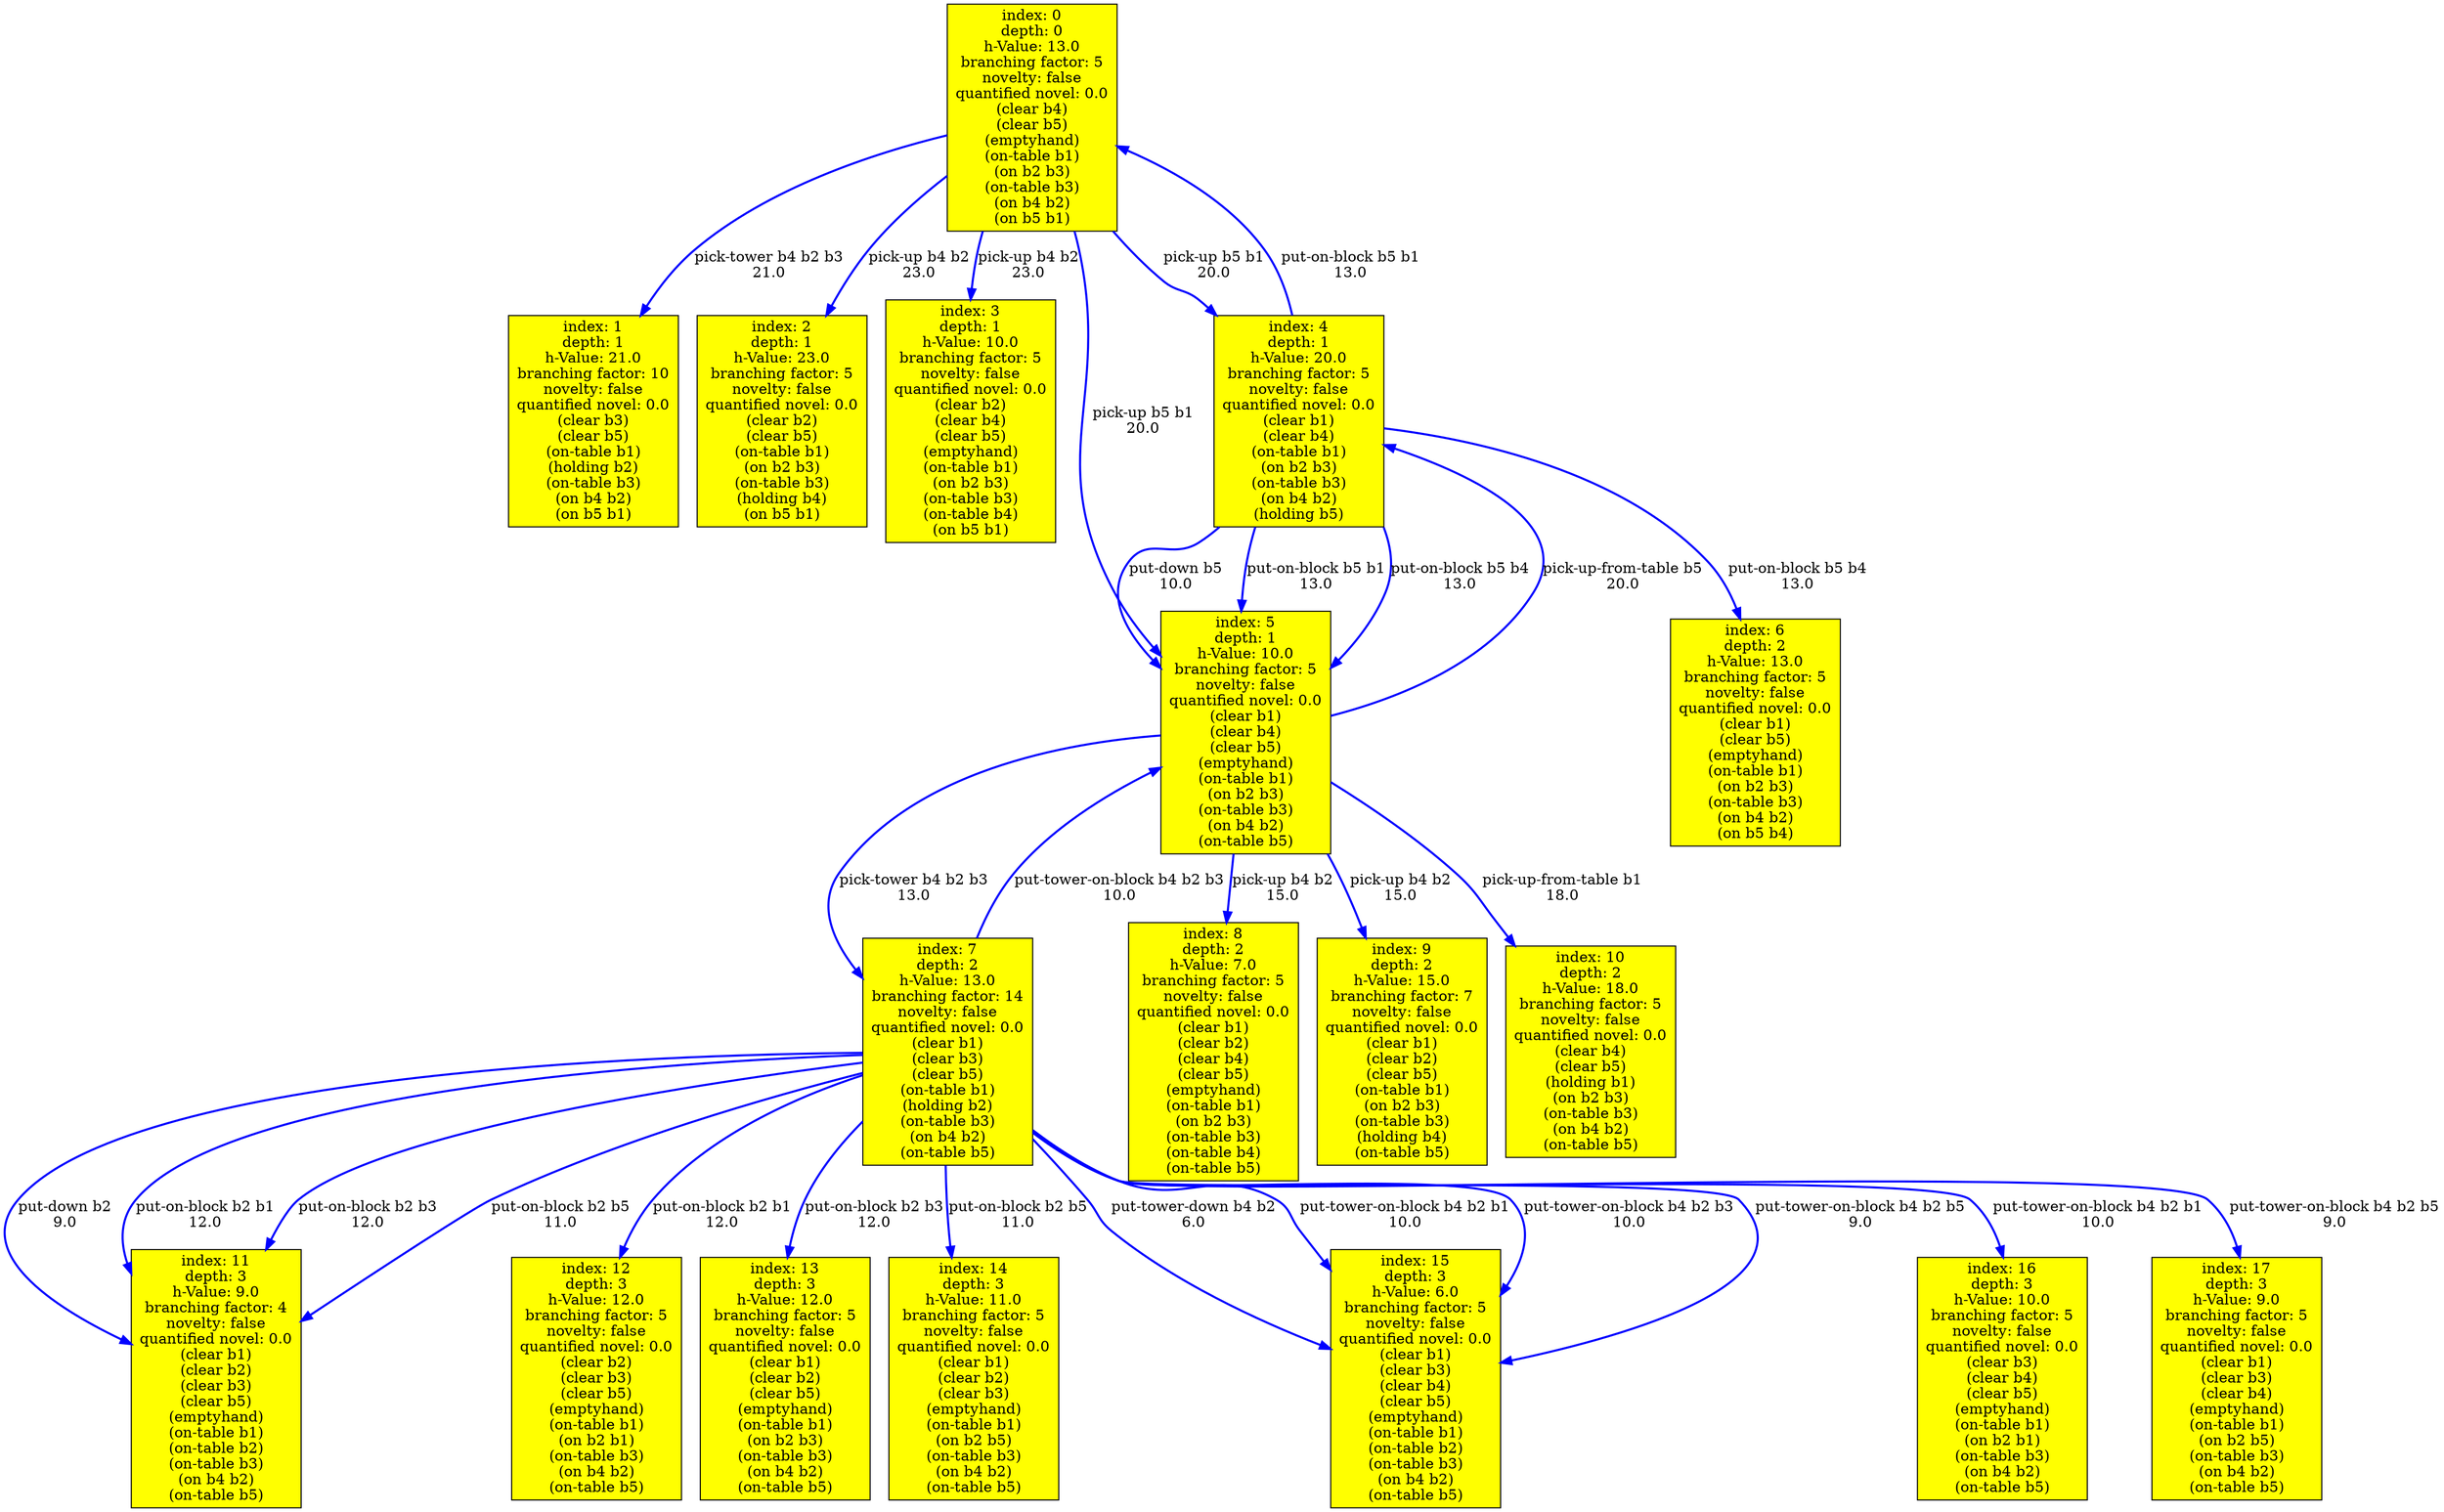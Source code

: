 digraph {
0 [ peripheries="1", shape="rectangle", style="filled", fillcolor="yellow", label="index: 0\ndepth: 0\nh-Value: 13.0\nbranching factor: 5\nnovelty: false\nquantified novel: 0.0\n(clear b4)\n(clear b5)\n(emptyhand)\n(on-table b1)\n(on b2 b3)\n(on-table b3)\n(on b4 b2)\n(on b5 b1)" ]
1 [ peripheries="1", shape="rectangle", style="filled", fillcolor="yellow", label="index: 1\ndepth: 1\nh-Value: 21.0\nbranching factor: 10\nnovelty: false\nquantified novel: 0.0\n(clear b3)\n(clear b5)\n(on-table b1)\n(holding b2)\n(on-table b3)\n(on b4 b2)\n(on b5 b1)" ]
2 [ peripheries="1", shape="rectangle", style="filled", fillcolor="yellow", label="index: 2\ndepth: 1\nh-Value: 23.0\nbranching factor: 5\nnovelty: false\nquantified novel: 0.0\n(clear b2)\n(clear b5)\n(on-table b1)\n(on b2 b3)\n(on-table b3)\n(holding b4)\n(on b5 b1)" ]
3 [ peripheries="1", shape="rectangle", style="filled", fillcolor="yellow", label="index: 3\ndepth: 1\nh-Value: 10.0\nbranching factor: 5\nnovelty: false\nquantified novel: 0.0\n(clear b2)\n(clear b4)\n(clear b5)\n(emptyhand)\n(on-table b1)\n(on b2 b3)\n(on-table b3)\n(on-table b4)\n(on b5 b1)" ]
4 [ peripheries="1", shape="rectangle", style="filled", fillcolor="yellow", label="index: 4\ndepth: 1\nh-Value: 20.0\nbranching factor: 5\nnovelty: false\nquantified novel: 0.0\n(clear b1)\n(clear b4)\n(on-table b1)\n(on b2 b3)\n(on-table b3)\n(on b4 b2)\n(holding b5)" ]
5 [ peripheries="1", shape="rectangle", style="filled", fillcolor="yellow", label="index: 5\ndepth: 1\nh-Value: 10.0\nbranching factor: 5\nnovelty: false\nquantified novel: 0.0\n(clear b1)\n(clear b4)\n(clear b5)\n(emptyhand)\n(on-table b1)\n(on b2 b3)\n(on-table b3)\n(on b4 b2)\n(on-table b5)" ]
6 [ peripheries="1", shape="rectangle", style="filled", fillcolor="yellow", label="index: 6\ndepth: 2\nh-Value: 13.0\nbranching factor: 5\nnovelty: false\nquantified novel: 0.0\n(clear b1)\n(clear b5)\n(emptyhand)\n(on-table b1)\n(on b2 b3)\n(on-table b3)\n(on b4 b2)\n(on b5 b4)" ]
7 [ peripheries="1", shape="rectangle", style="filled", fillcolor="yellow", label="index: 7\ndepth: 2\nh-Value: 13.0\nbranching factor: 14\nnovelty: false\nquantified novel: 0.0\n(clear b1)\n(clear b3)\n(clear b5)\n(on-table b1)\n(holding b2)\n(on-table b3)\n(on b4 b2)\n(on-table b5)" ]
8 [ peripheries="1", shape="rectangle", style="filled", fillcolor="yellow", label="index: 8\ndepth: 2\nh-Value: 7.0\nbranching factor: 5\nnovelty: false\nquantified novel: 0.0\n(clear b1)\n(clear b2)\n(clear b4)\n(clear b5)\n(emptyhand)\n(on-table b1)\n(on b2 b3)\n(on-table b3)\n(on-table b4)\n(on-table b5)" ]
9 [ peripheries="1", shape="rectangle", style="filled", fillcolor="yellow", label="index: 9\ndepth: 2\nh-Value: 15.0\nbranching factor: 7\nnovelty: false\nquantified novel: 0.0\n(clear b1)\n(clear b2)\n(clear b5)\n(on-table b1)\n(on b2 b3)\n(on-table b3)\n(holding b4)\n(on-table b5)" ]
10 [ peripheries="1", shape="rectangle", style="filled", fillcolor="yellow", label="index: 10\ndepth: 2\nh-Value: 18.0\nbranching factor: 5\nnovelty: false\nquantified novel: 0.0\n(clear b4)\n(clear b5)\n(holding b1)\n(on b2 b3)\n(on-table b3)\n(on b4 b2)\n(on-table b5)" ]
11 [ peripheries="1", shape="rectangle", style="filled", fillcolor="yellow", label="index: 11\ndepth: 3\nh-Value: 9.0\nbranching factor: 4\nnovelty: false\nquantified novel: 0.0\n(clear b1)\n(clear b2)\n(clear b3)\n(clear b5)\n(emptyhand)\n(on-table b1)\n(on-table b2)\n(on-table b3)\n(on b4 b2)\n(on-table b5)" ]
12 [ peripheries="1", shape="rectangle", style="filled", fillcolor="yellow", label="index: 12\ndepth: 3\nh-Value: 12.0\nbranching factor: 5\nnovelty: false\nquantified novel: 0.0\n(clear b2)\n(clear b3)\n(clear b5)\n(emptyhand)\n(on-table b1)\n(on b2 b1)\n(on-table b3)\n(on b4 b2)\n(on-table b5)" ]
13 [ peripheries="1", shape="rectangle", style="filled", fillcolor="yellow", label="index: 13\ndepth: 3\nh-Value: 12.0\nbranching factor: 5\nnovelty: false\nquantified novel: 0.0\n(clear b1)\n(clear b2)\n(clear b5)\n(emptyhand)\n(on-table b1)\n(on b2 b3)\n(on-table b3)\n(on b4 b2)\n(on-table b5)" ]
14 [ peripheries="1", shape="rectangle", style="filled", fillcolor="yellow", label="index: 14\ndepth: 3\nh-Value: 11.0\nbranching factor: 5\nnovelty: false\nquantified novel: 0.0\n(clear b1)\n(clear b2)\n(clear b3)\n(emptyhand)\n(on-table b1)\n(on b2 b5)\n(on-table b3)\n(on b4 b2)\n(on-table b5)" ]
15 [ peripheries="1", shape="rectangle", style="filled", fillcolor="yellow", label="index: 15\ndepth: 3\nh-Value: 6.0\nbranching factor: 5\nnovelty: false\nquantified novel: 0.0\n(clear b1)\n(clear b3)\n(clear b4)\n(clear b5)\n(emptyhand)\n(on-table b1)\n(on-table b2)\n(on-table b3)\n(on b4 b2)\n(on-table b5)" ]
16 [ peripheries="1", shape="rectangle", style="filled", fillcolor="yellow", label="index: 16\ndepth: 3\nh-Value: 10.0\nbranching factor: 5\nnovelty: false\nquantified novel: 0.0\n(clear b3)\n(clear b4)\n(clear b5)\n(emptyhand)\n(on-table b1)\n(on b2 b1)\n(on-table b3)\n(on b4 b2)\n(on-table b5)" ]
17 [ peripheries="1", shape="rectangle", style="filled", fillcolor="yellow", label="index: 17\ndepth: 3\nh-Value: 9.0\nbranching factor: 5\nnovelty: false\nquantified novel: 0.0\n(clear b1)\n(clear b3)\n(clear b4)\n(emptyhand)\n(on-table b1)\n(on b2 b5)\n(on-table b3)\n(on b4 b2)\n(on-table b5)" ]
0 -> 1 [ label="pick-tower b4 b2 b3\n21.0\n", style="bold", color="blue"  ]
0 -> 2 [ label="pick-up b4 b2\n23.0\n", style="bold", color="blue"  ]
0 -> 3 [ label="pick-up b4 b2\n23.0\n", style="bold", color="blue"  ]
0 -> 4 [ label="pick-up b5 b1\n20.0\n", style="bold", color="blue"  ]
0 -> 5 [ label="pick-up b5 b1\n20.0\n", style="bold", color="blue"  ]
4 -> 5 [ label="put-down b5\n10.0\n", style="bold", color="blue"  ]
4 -> 5 [ label="put-on-block b5 b1\n13.0\n", style="bold", color="blue"  ]
4 -> 0 [ label="put-on-block b5 b1\n13.0\n", style="bold", color="blue"  ]
4 -> 5 [ label="put-on-block b5 b4\n13.0\n", style="bold", color="blue"  ]
4 -> 6 [ label="put-on-block b5 b4\n13.0\n", style="bold", color="blue"  ]
5 -> 7 [ label="pick-tower b4 b2 b3\n13.0\n", style="bold", color="blue"  ]
5 -> 8 [ label="pick-up b4 b2\n15.0\n", style="bold", color="blue"  ]
5 -> 9 [ label="pick-up b4 b2\n15.0\n", style="bold", color="blue"  ]
5 -> 10 [ label="pick-up-from-table b1\n18.0\n", style="bold", color="blue"  ]
5 -> 4 [ label="pick-up-from-table b5\n20.0\n", style="bold", color="blue"  ]
7 -> 11 [ label="put-down b2\n9.0\n", style="bold", color="blue"  ]
7 -> 12 [ label="put-on-block b2 b1\n12.0\n", style="bold", color="blue"  ]
7 -> 11 [ label="put-on-block b2 b1\n12.0\n", style="bold", color="blue"  ]
7 -> 13 [ label="put-on-block b2 b3\n12.0\n", style="bold", color="blue"  ]
7 -> 11 [ label="put-on-block b2 b3\n12.0\n", style="bold", color="blue"  ]
7 -> 14 [ label="put-on-block b2 b5\n11.0\n", style="bold", color="blue"  ]
7 -> 11 [ label="put-on-block b2 b5\n11.0\n", style="bold", color="blue"  ]
7 -> 15 [ label="put-tower-down b4 b2\n6.0\n", style="bold", color="blue"  ]
7 -> 16 [ label="put-tower-on-block b4 b2 b1\n10.0\n", style="bold", color="blue"  ]
7 -> 15 [ label="put-tower-on-block b4 b2 b1\n10.0\n", style="bold", color="blue"  ]
7 -> 5 [ label="put-tower-on-block b4 b2 b3\n10.0\n", style="bold", color="blue"  ]
7 -> 15 [ label="put-tower-on-block b4 b2 b3\n10.0\n", style="bold", color="blue"  ]
7 -> 17 [ label="put-tower-on-block b4 b2 b5\n9.0\n", style="bold", color="blue"  ]
7 -> 15 [ label="put-tower-on-block b4 b2 b5\n9.0\n", style="bold", color="blue"  ]
}
